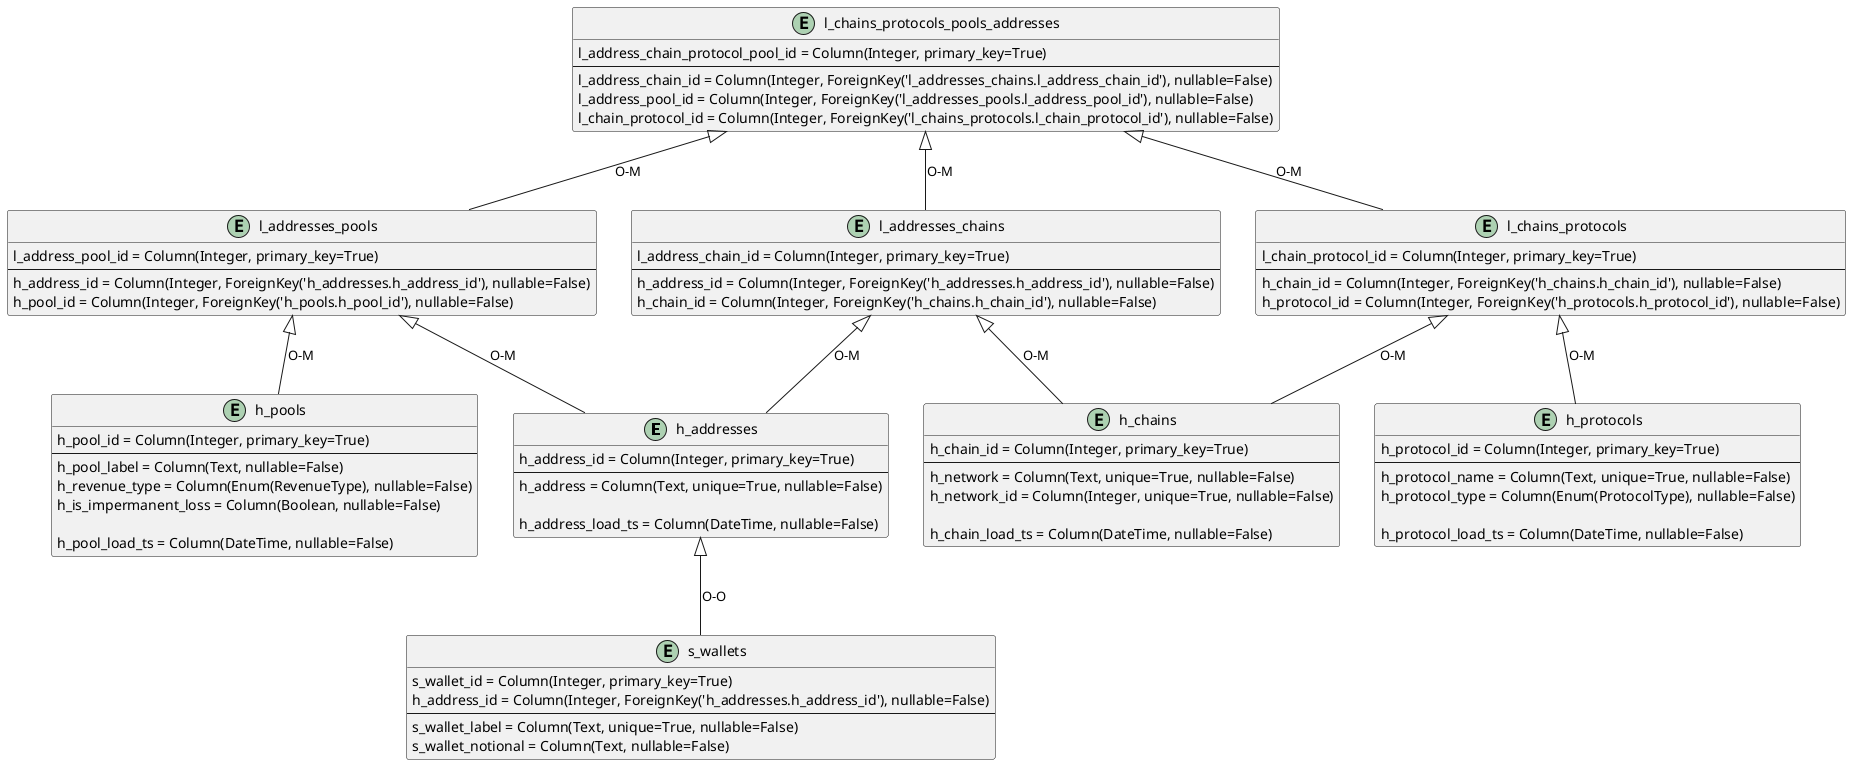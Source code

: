 @startuml

'HUBS
entity h_addresses {
    h_address_id = Column(Integer, primary_key=True)
    ---
    h_address = Column(Text, unique=True, nullable=False)

    h_address_load_ts = Column(DateTime, nullable=False)
}

entity h_chains {
    h_chain_id = Column(Integer, primary_key=True)
    ---
    h_network = Column(Text, unique=True, nullable=False)
    h_network_id = Column(Integer, unique=True, nullable=False)

    h_chain_load_ts = Column(DateTime, nullable=False)
}

entity h_protocols {
    h_protocol_id = Column(Integer, primary_key=True)
    ---
    h_protocol_name = Column(Text, unique=True, nullable=False)
    h_protocol_type = Column(Enum(ProtocolType), nullable=False)

    h_protocol_load_ts = Column(DateTime, nullable=False)
}

entity h_pools {
    h_pool_id = Column(Integer, primary_key=True)
    ---
    h_pool_label = Column(Text, nullable=False)
    h_revenue_type = Column(Enum(RevenueType), nullable=False)
    h_is_impermanent_loss = Column(Boolean, nullable=False)

    h_pool_load_ts = Column(DateTime, nullable=False)
}

'LINKS
entity l_chains_protocols {
    l_chain_protocol_id = Column(Integer, primary_key=True)
    ---
    h_chain_id = Column(Integer, ForeignKey('h_chains.h_chain_id'), nullable=False)
    h_protocol_id = Column(Integer, ForeignKey('h_protocols.h_protocol_id'), nullable=False)
}

entity l_addresses_chains {
    l_address_chain_id = Column(Integer, primary_key=True)
    ---
    h_address_id = Column(Integer, ForeignKey('h_addresses.h_address_id'), nullable=False)
    h_chain_id = Column(Integer, ForeignKey('h_chains.h_chain_id'), nullable=False)
}

entity l_addresses_pools {
    l_address_pool_id = Column(Integer, primary_key=True)
    ---
    h_address_id = Column(Integer, ForeignKey('h_addresses.h_address_id'), nullable=False)
    h_pool_id = Column(Integer, ForeignKey('h_pools.h_pool_id'), nullable=False)
}

entity l_chains_protocols_pools_addresses {
    l_address_chain_protocol_pool_id = Column(Integer, primary_key=True)
    ---
    l_address_chain_id = Column(Integer, ForeignKey('l_addresses_chains.l_address_chain_id'), nullable=False)
    l_address_pool_id = Column(Integer, ForeignKey('l_addresses_pools.l_address_pool_id'), nullable=False)
    l_chain_protocol_id = Column(Integer, ForeignKey('l_chains_protocols.l_chain_protocol_id'), nullable=False)
}

'SATELLITES
entity s_wallets {
    s_wallet_id = Column(Integer, primary_key=True)
    h_address_id = Column(Integer, ForeignKey('h_addresses.h_address_id'), nullable=False)
    ---
    s_wallet_label = Column(Text, unique=True, nullable=False)
    s_wallet_notional = Column(Text, nullable=False)
}


l_addresses_chains <|-- h_addresses: O-M
l_addresses_chains <|-- h_chains: O-M

l_chains_protocols <|-- h_chains: O-M
l_chains_protocols <|-- h_protocols: O-M

l_addresses_pools <|-- h_addresses: O-M
l_addresses_pools <|-- h_pools: O-M

l_chains_protocols_pools_addresses <|-- l_addresses_chains: O-M
l_chains_protocols_pools_addresses <|-- l_chains_protocols: O-M
l_chains_protocols_pools_addresses <|-- l_addresses_pools: O-M

h_addresses <|-- s_wallets: O-O


@enduml